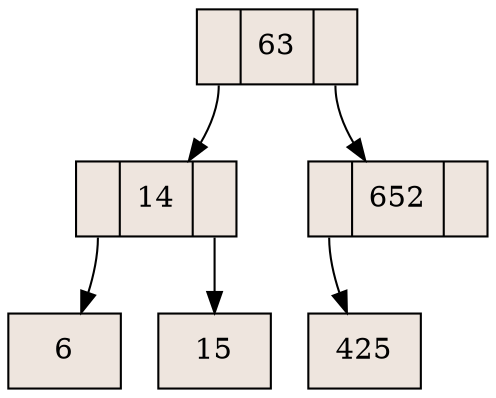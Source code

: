 digraph grafica {
rankdir=TB;
node [shape = record, style=filled, fillcolor=seashell2];
nodo2 [label ="<C0>|63|<C1>"];
nodo1 [label ="<C0>|14|<C1>"];
nodo4 [label ="6"];
nodo1:C0->nodo4;
nodo5 [label ="15"];
nodo1:C1->nodo5;
nodo2:C0->nodo1;
nodo3 [label ="<C0>|652|<C1>"];
nodo6 [label ="425"];
nodo3:C0->nodo6;
nodo2:C1->nodo3;
}
